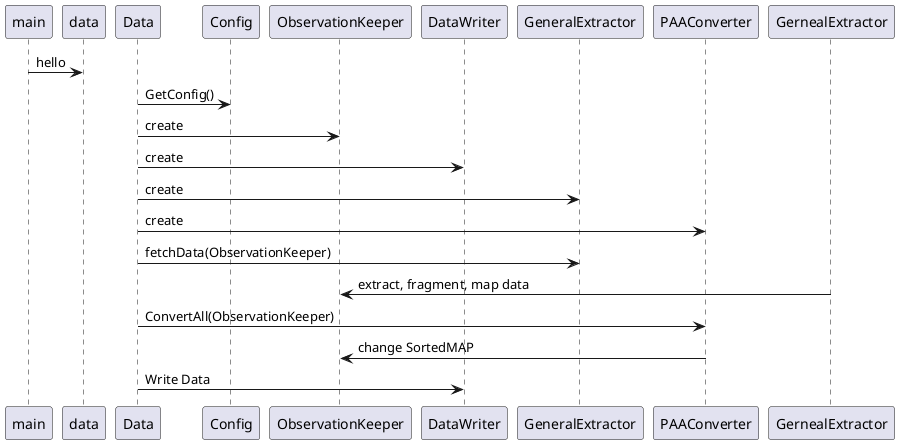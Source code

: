@startuml
main ->data:hello
Data -> Config: GetConfig()
Data -> ObservationKeeper: create
Data -> DataWriter: create
Data -> GeneralExtractor: create
Data -> PAAConverter: create

Data -> GeneralExtractor: fetchData(ObservationKeeper)
GernealExtractor -> ObservationKeeper: extract, fragment, map data

Data -> PAAConverter: ConvertAll(ObservationKeeper)
PAAConverter -> ObservationKeeper: change SortedMAP

Data -> DataWriter: Write Data


@enduml